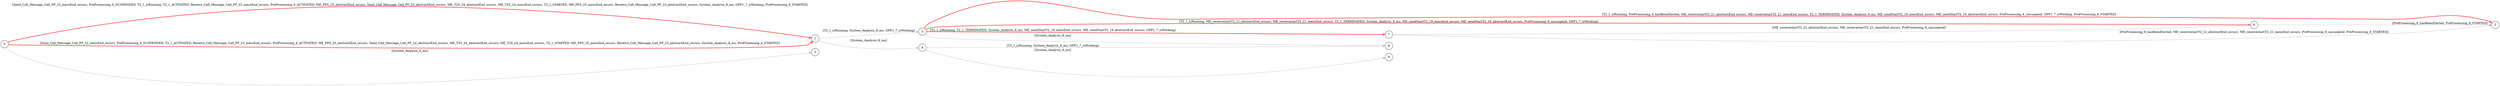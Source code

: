 digraph {
	rankdir=LR;
	start=0;
	node [style="filled"]

	0 [fillcolor="#ffffff", size="10", shape="circle", fontcolor="black", label="0"];
	1 [fillcolor="#ffffff", size="10", shape="circle", fontcolor="black", label="1"];
	2 [fillcolor="#ffffff", size="10", shape="circle", fontcolor="black", label="2"];
	3 [fillcolor="#ffffff", size="10", shape="circle", fontcolor="black", label="3"];
	4 [fillcolor="#ffffff", size="10", shape="circle", fontcolor="black", label="4"];
	5 [fillcolor="#ffffff", size="10", shape="circle", fontcolor="black", label="5"];
	6 [fillcolor="#ffffff", size="10", shape="circle", fontcolor="black", label="6"];
	7 [fillcolor="#ffffff", size="10", shape="circle", fontcolor="black", label="7"];
	8 [fillcolor="#ffffff", size="10", shape="circle", fontcolor="black", label="8"];
	9 [fillcolor="#ffffff", size="10", shape="circle", fontcolor="black", label="9"];

	0 -> 1 [penwidth="3", color="#ff5555", style="solid", label="[Send_Call_Message_Call_PP_22_messEnd_occurs, PreProcessing_6_SUSPENDED, T2_1_isRunning, T2_1_ACTIVATED, Receive_Call_Message_Call_PP_23_messEnd_occurs, PreProcessing_6_ACTIVATED, ME_PPS_25_abstractEnd_occurs, Send_Call_Message_Call_PP_22_abstractEnd_occurs, ME_T2S_24_abstractEnd_occurs, ME_T2S_24_messEnd_occurs, T2_1_STARTED, ME_PPS_25_messEnd_occurs, Receive_Call_Message_Call_PP_23_abstractEnd_occurs, System_Analysis_8_ms, GPP1_7_isWorking, PreProcessing_6_STARTED]"];
	0 -> 1 [penwidth="3", color="#ff5555", style="solid", label="[Send_Call_Message_Call_PP_22_messEnd_occurs, PreProcessing_6_SUSPENDED, T2_1_ACTIVATED, Receive_Call_Message_Call_PP_23_messEnd_occurs, PreProcessing_6_ACTIVATED, ME_PPS_25_abstractEnd_occurs, Send_Call_Message_Call_PP_22_abstractEnd_occurs, ME_T2S_24_abstractEnd_occurs, ME_T2S_24_messEnd_occurs, T2_1_STARTED, ME_PPS_25_messEnd_occurs, Receive_Call_Message_Call_PP_23_abstractEnd_occurs, System_Analysis_8_ms, PreProcessing_6_STARTED]"];
	0 -> 2 [penwidth="1", color="#aaaaaa", style="solid", label="[System_Analysis_8_ms]"];
	1 -> 3 [penwidth="1", color="#aaaaaa", style="solid", label="[T2_1_isRunning, System_Analysis_8_ms, GPP1_7_isWorking]"];
	1 -> 4 [penwidth="1", color="#aaaaaa", style="solid", label="[System_Analysis_8_ms]"];
	3 -> 5 [penwidth="3", color="#ff5555", style="solid", label="[T2_1_isRunning, PreProcessing_6_hasBeenElected, ME_receivestartT2_21_abstractEnd_occurs, ME_receivestartT2_21_messEnd_occurs, T2_1_TERMINATED, System_Analysis_8_ms, ME_sendStartT2_19_messEnd_occurs, ME_sendStartT2_19_abstractEnd_occurs, PreProcessing_6_unsuspend, GPP1_7_isWorking, PreProcessing_6_STARTED]"];
	3 -> 6 [penwidth="3", color="#ff5555", style="solid", label="[T2_1_isRunning, ME_receivestartT2_21_abstractEnd_occurs, ME_receivestartT2_21_messEnd_occurs, T2_1_TERMINATED, System_Analysis_8_ms, ME_sendStartT2_19_messEnd_occurs, ME_sendStartT2_19_abstractEnd_occurs, PreProcessing_6_unsuspend, GPP1_7_isWorking]"];
	3 -> 7 [penwidth="3", color="#ff5555", style="solid", label="[T2_1_isRunning, T2_1_TERMINATED, System_Analysis_8_ms, ME_sendStartT2_19_messEnd_occurs, ME_sendStartT2_19_abstractEnd_occurs, GPP1_7_isWorking]"];
	3 -> 8 [penwidth="1", color="#aaaaaa", style="solid", label="[System_Analysis_8_ms]"];
	4 -> 8 [penwidth="1", color="#aaaaaa", style="solid", label="[T2_1_isRunning, System_Analysis_8_ms, GPP1_7_isWorking]"];
	4 -> 9 [penwidth="1", color="#aaaaaa", style="solid", label="[System_Analysis_8_ms]"];
	6 -> 5 [penwidth="1", color="#aaaaaa", style="solid", label="[PreProcessing_6_hasBeenElected, PreProcessing_6_STARTED]"];
	7 -> 5 [penwidth="1", color="#aaaaaa", style="solid", label="[PreProcessing_6_hasBeenElected, ME_receivestartT2_21_abstractEnd_occurs, ME_receivestartT2_21_messEnd_occurs, PreProcessing_6_unsuspend, PreProcessing_6_STARTED]"];
	7 -> 6 [penwidth="1", color="#aaaaaa", style="solid", label="[ME_receivestartT2_21_abstractEnd_occurs, ME_receivestartT2_21_messEnd_occurs, PreProcessing_6_unsuspend]"];
}